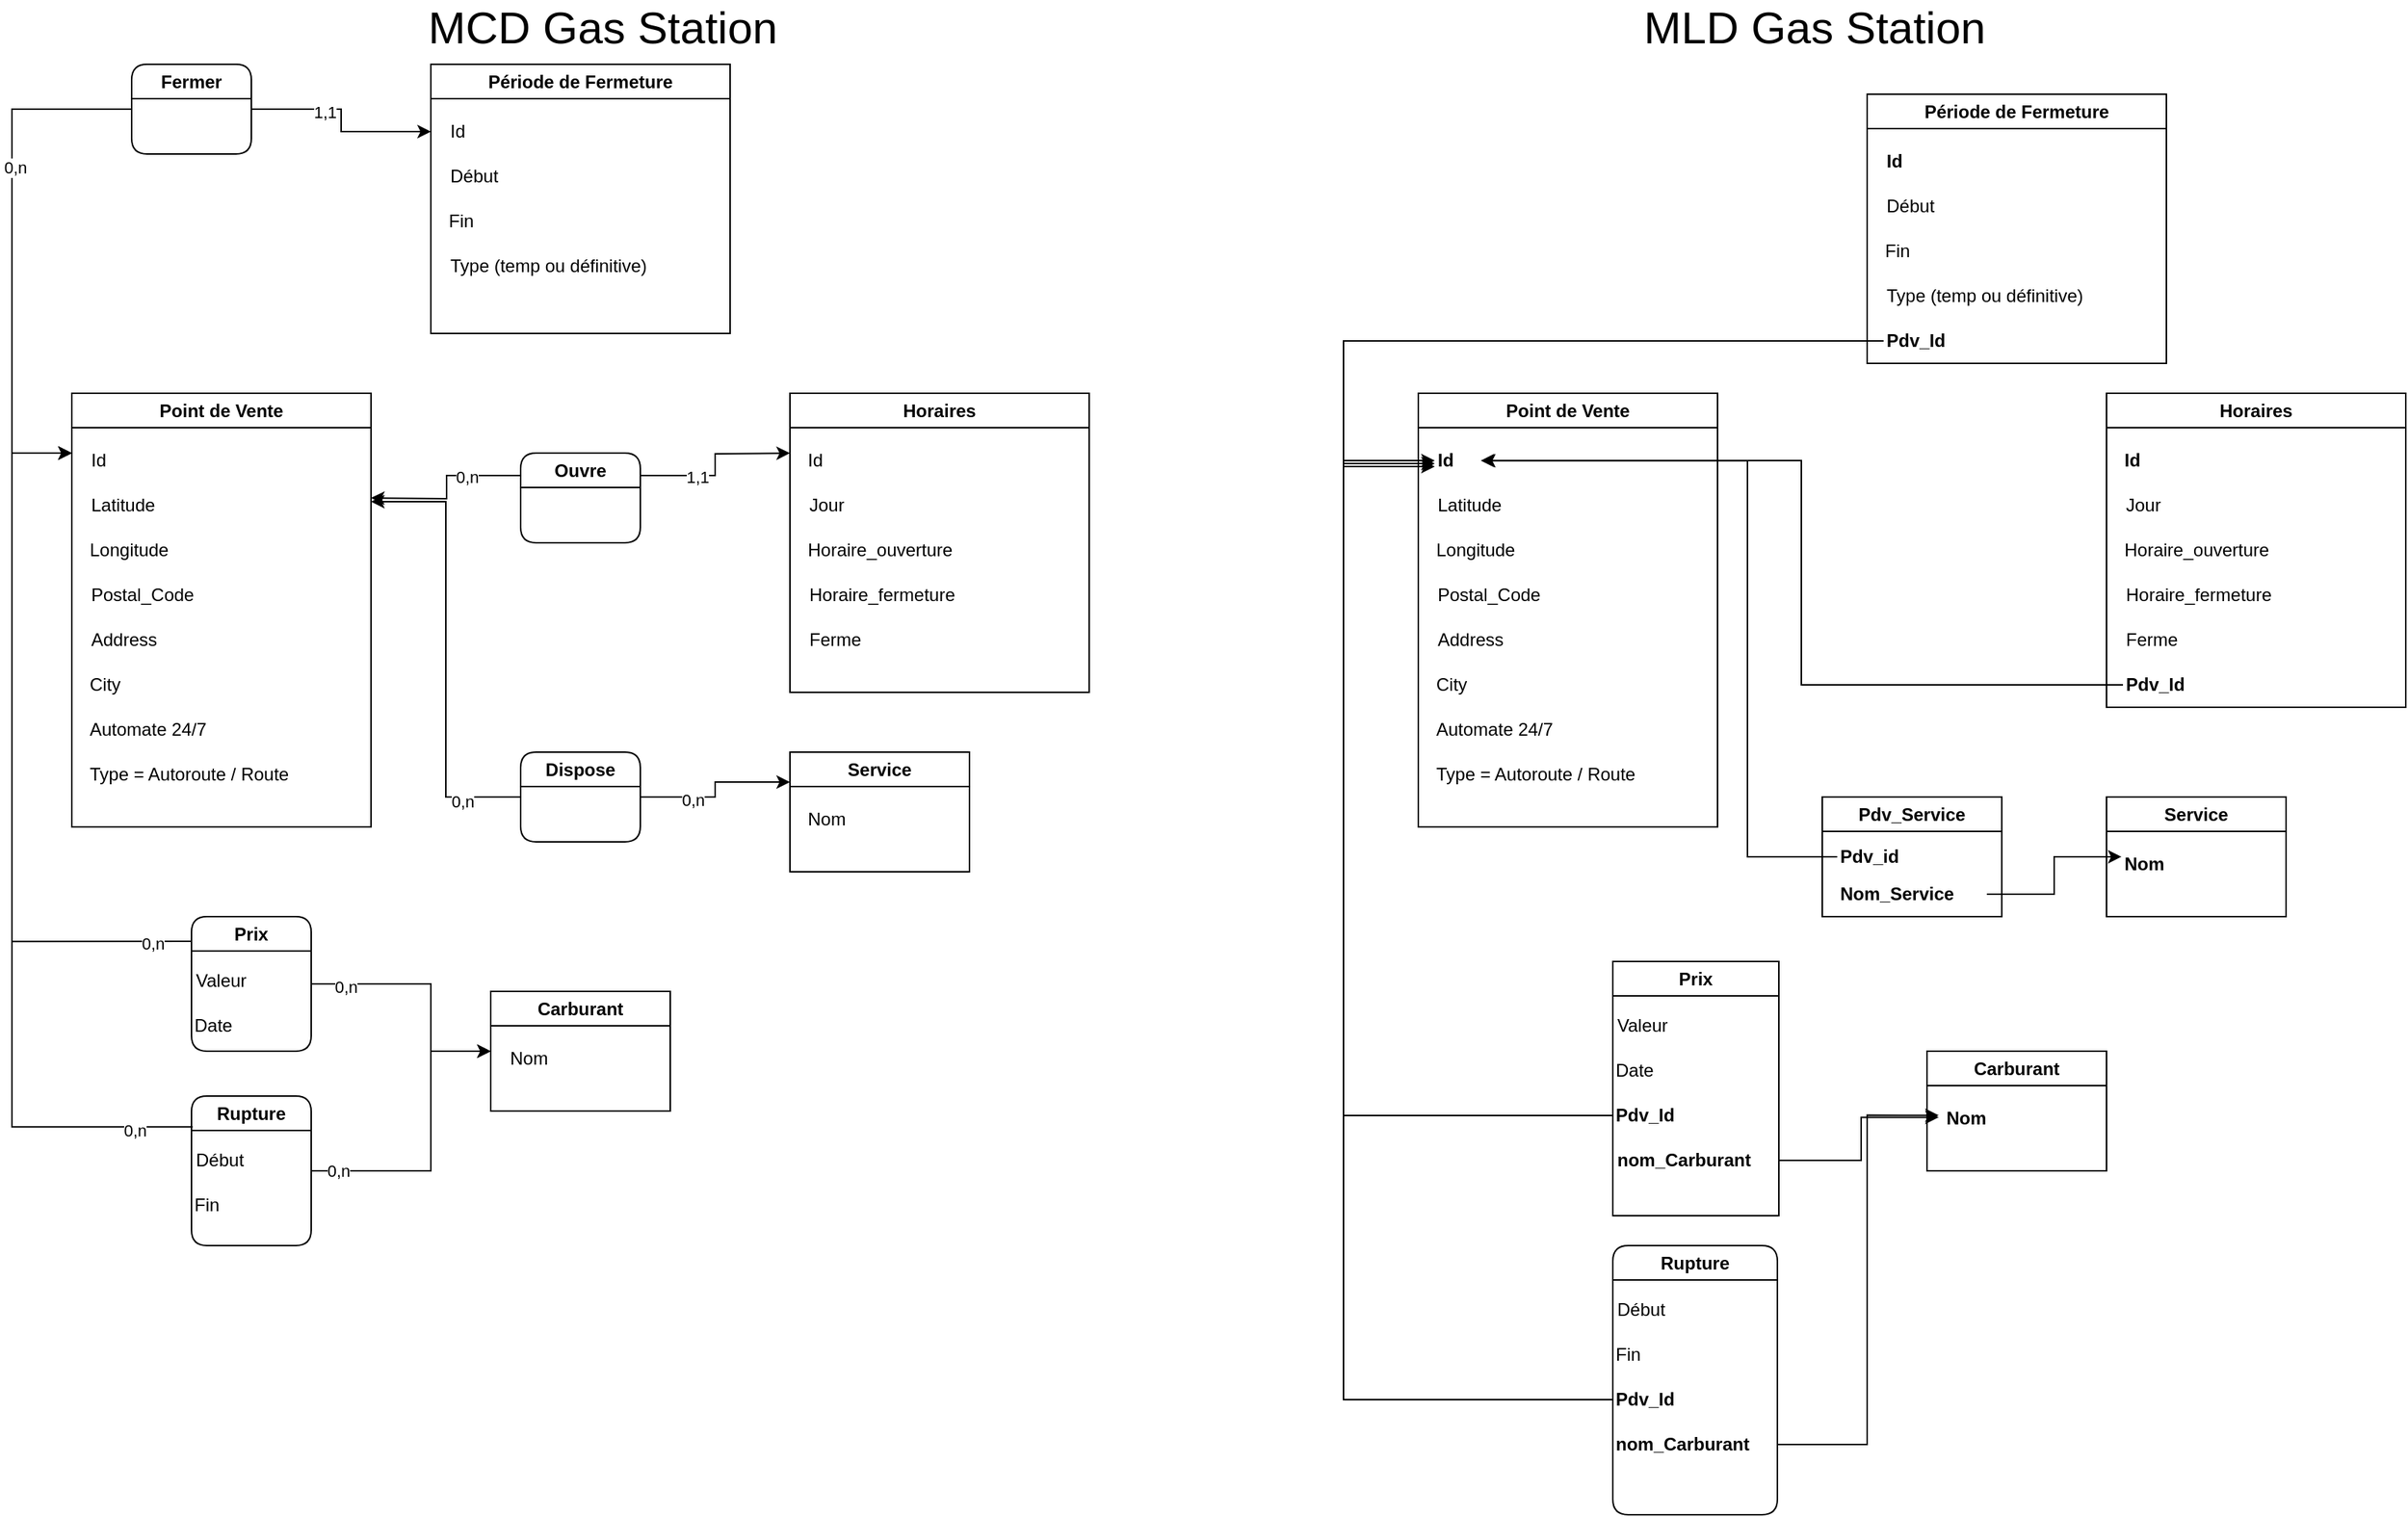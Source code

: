 <mxfile version="21.3.7" type="github">
  <diagram name="Page-1" id="nX15-fNpdfxrBtTrRgOM">
    <mxGraphModel dx="3187" dy="1604" grid="1" gridSize="10" guides="1" tooltips="1" connect="1" arrows="1" fold="1" page="1" pageScale="1" pageWidth="850" pageHeight="1100" math="0" shadow="0">
      <root>
        <mxCell id="0" />
        <mxCell id="1" parent="0" />
        <mxCell id="7MaltWmzKwuHCb8BbpT4-1" value="&lt;font style=&quot;font-size: 30px;&quot;&gt;MCD Gas Station&lt;/font&gt;" style="text;html=1;strokeColor=none;fillColor=none;align=center;verticalAlign=middle;whiteSpace=wrap;rounded=0;" vertex="1" parent="1">
          <mxGeometry x="310" y="20" width="250" height="30" as="geometry" />
        </mxCell>
        <mxCell id="7MaltWmzKwuHCb8BbpT4-2" value="Point de Vente" style="swimlane;whiteSpace=wrap;html=1;" vertex="1" parent="1">
          <mxGeometry x="80" y="280" width="200" height="290" as="geometry" />
        </mxCell>
        <mxCell id="7MaltWmzKwuHCb8BbpT4-4" value="&lt;div align=&quot;left&quot;&gt;Latitude&lt;/div&gt;" style="text;html=1;align=left;verticalAlign=middle;resizable=0;points=[];autosize=1;strokeColor=none;fillColor=none;" vertex="1" parent="7MaltWmzKwuHCb8BbpT4-2">
          <mxGeometry x="11" y="60" width="70" height="30" as="geometry" />
        </mxCell>
        <mxCell id="7MaltWmzKwuHCb8BbpT4-5" value="Longitude" style="text;html=1;align=left;verticalAlign=middle;resizable=0;points=[];autosize=1;strokeColor=none;fillColor=none;" vertex="1" parent="7MaltWmzKwuHCb8BbpT4-2">
          <mxGeometry x="10" y="90" width="80" height="30" as="geometry" />
        </mxCell>
        <mxCell id="7MaltWmzKwuHCb8BbpT4-6" value="Postal_Code" style="text;html=1;align=left;verticalAlign=middle;resizable=0;points=[];autosize=1;strokeColor=none;fillColor=none;" vertex="1" parent="7MaltWmzKwuHCb8BbpT4-2">
          <mxGeometry x="11" y="120" width="90" height="30" as="geometry" />
        </mxCell>
        <mxCell id="7MaltWmzKwuHCb8BbpT4-7" value="Address" style="text;html=1;align=left;verticalAlign=middle;resizable=0;points=[];autosize=1;strokeColor=none;fillColor=none;" vertex="1" parent="7MaltWmzKwuHCb8BbpT4-2">
          <mxGeometry x="11" y="150" width="70" height="30" as="geometry" />
        </mxCell>
        <mxCell id="7MaltWmzKwuHCb8BbpT4-8" value="City" style="text;html=1;align=left;verticalAlign=middle;resizable=0;points=[];autosize=1;strokeColor=none;fillColor=none;" vertex="1" parent="7MaltWmzKwuHCb8BbpT4-2">
          <mxGeometry x="10" y="180" width="40" height="30" as="geometry" />
        </mxCell>
        <mxCell id="7MaltWmzKwuHCb8BbpT4-9" value="Automate 24/7" style="text;html=1;align=left;verticalAlign=middle;resizable=0;points=[];autosize=1;strokeColor=none;fillColor=none;" vertex="1" parent="7MaltWmzKwuHCb8BbpT4-2">
          <mxGeometry x="10" y="210" width="100" height="30" as="geometry" />
        </mxCell>
        <mxCell id="7MaltWmzKwuHCb8BbpT4-10" value="&lt;div&gt;Type = Autoroute / Route&lt;/div&gt;" style="text;html=1;align=left;verticalAlign=middle;resizable=0;points=[];autosize=1;strokeColor=none;fillColor=none;" vertex="1" parent="7MaltWmzKwuHCb8BbpT4-2">
          <mxGeometry x="10" y="240" width="160" height="30" as="geometry" />
        </mxCell>
        <mxCell id="7MaltWmzKwuHCb8BbpT4-3" value="&lt;div align=&quot;left&quot;&gt;Id&lt;/div&gt;" style="text;html=1;align=left;verticalAlign=middle;resizable=0;points=[];autosize=1;strokeColor=none;fillColor=none;" vertex="1" parent="7MaltWmzKwuHCb8BbpT4-2">
          <mxGeometry x="11" y="30" width="30" height="30" as="geometry" />
        </mxCell>
        <mxCell id="7MaltWmzKwuHCb8BbpT4-11" value="Horaires" style="swimlane;whiteSpace=wrap;html=1;" vertex="1" parent="1">
          <mxGeometry x="560" y="280" width="200" height="200" as="geometry" />
        </mxCell>
        <mxCell id="7MaltWmzKwuHCb8BbpT4-12" value="Jour" style="text;html=1;align=left;verticalAlign=middle;resizable=0;points=[];autosize=1;strokeColor=none;fillColor=none;" vertex="1" parent="7MaltWmzKwuHCb8BbpT4-11">
          <mxGeometry x="11" y="60" width="50" height="30" as="geometry" />
        </mxCell>
        <mxCell id="7MaltWmzKwuHCb8BbpT4-13" value="Horaire_ouverture" style="text;html=1;align=left;verticalAlign=middle;resizable=0;points=[];autosize=1;strokeColor=none;fillColor=none;" vertex="1" parent="7MaltWmzKwuHCb8BbpT4-11">
          <mxGeometry x="10" y="90" width="120" height="30" as="geometry" />
        </mxCell>
        <mxCell id="7MaltWmzKwuHCb8BbpT4-14" value="Horaire_fermeture" style="text;html=1;align=left;verticalAlign=middle;resizable=0;points=[];autosize=1;strokeColor=none;fillColor=none;" vertex="1" parent="7MaltWmzKwuHCb8BbpT4-11">
          <mxGeometry x="11" y="120" width="120" height="30" as="geometry" />
        </mxCell>
        <mxCell id="7MaltWmzKwuHCb8BbpT4-15" value="Ferme" style="text;html=1;align=left;verticalAlign=middle;resizable=0;points=[];autosize=1;strokeColor=none;fillColor=none;" vertex="1" parent="7MaltWmzKwuHCb8BbpT4-11">
          <mxGeometry x="11" y="150" width="60" height="30" as="geometry" />
        </mxCell>
        <mxCell id="7MaltWmzKwuHCb8BbpT4-35" value="Id" style="text;html=1;align=left;verticalAlign=middle;resizable=0;points=[];autosize=1;strokeColor=none;fillColor=none;" vertex="1" parent="7MaltWmzKwuHCb8BbpT4-11">
          <mxGeometry x="10" y="30" width="30" height="30" as="geometry" />
        </mxCell>
        <mxCell id="7MaltWmzKwuHCb8BbpT4-20" value="Période de Fermeture" style="swimlane;whiteSpace=wrap;html=1;" vertex="1" parent="1">
          <mxGeometry x="320" y="60" width="200" height="180" as="geometry" />
        </mxCell>
        <mxCell id="7MaltWmzKwuHCb8BbpT4-21" value="Début" style="text;html=1;align=left;verticalAlign=middle;resizable=0;points=[];autosize=1;strokeColor=none;fillColor=none;" vertex="1" parent="7MaltWmzKwuHCb8BbpT4-20">
          <mxGeometry x="11" y="60" width="60" height="30" as="geometry" />
        </mxCell>
        <mxCell id="7MaltWmzKwuHCb8BbpT4-22" value="Fin" style="text;html=1;align=left;verticalAlign=middle;resizable=0;points=[];autosize=1;strokeColor=none;fillColor=none;" vertex="1" parent="7MaltWmzKwuHCb8BbpT4-20">
          <mxGeometry x="10" y="90" width="40" height="30" as="geometry" />
        </mxCell>
        <mxCell id="7MaltWmzKwuHCb8BbpT4-23" value="Type (temp ou définitive)" style="text;html=1;align=left;verticalAlign=middle;resizable=0;points=[];autosize=1;strokeColor=none;fillColor=none;" vertex="1" parent="7MaltWmzKwuHCb8BbpT4-20">
          <mxGeometry x="11" y="120" width="150" height="30" as="geometry" />
        </mxCell>
        <mxCell id="7MaltWmzKwuHCb8BbpT4-28" value="&lt;div align=&quot;left&quot;&gt;Id&lt;/div&gt;" style="text;html=1;align=left;verticalAlign=middle;resizable=0;points=[];autosize=1;strokeColor=none;fillColor=none;" vertex="1" parent="7MaltWmzKwuHCb8BbpT4-20">
          <mxGeometry x="11" y="30" width="30" height="30" as="geometry" />
        </mxCell>
        <mxCell id="7MaltWmzKwuHCb8BbpT4-30" style="edgeStyle=orthogonalEdgeStyle;rounded=0;orthogonalLoop=1;jettySize=auto;html=1;exitX=1;exitY=0.5;exitDx=0;exitDy=0;entryX=0;entryY=0.25;entryDx=0;entryDy=0;" edge="1" parent="1" source="7MaltWmzKwuHCb8BbpT4-29" target="7MaltWmzKwuHCb8BbpT4-20">
          <mxGeometry relative="1" as="geometry" />
        </mxCell>
        <mxCell id="7MaltWmzKwuHCb8BbpT4-33" value="1,1" style="edgeLabel;html=1;align=center;verticalAlign=middle;resizable=0;points=[];" vertex="1" connectable="0" parent="7MaltWmzKwuHCb8BbpT4-30">
          <mxGeometry x="-0.283" y="-2" relative="1" as="geometry">
            <mxPoint as="offset" />
          </mxGeometry>
        </mxCell>
        <mxCell id="7MaltWmzKwuHCb8BbpT4-31" style="edgeStyle=orthogonalEdgeStyle;rounded=0;orthogonalLoop=1;jettySize=auto;html=1;exitX=0;exitY=0.5;exitDx=0;exitDy=0;" edge="1" parent="1" source="7MaltWmzKwuHCb8BbpT4-29">
          <mxGeometry relative="1" as="geometry">
            <mxPoint x="80" y="320" as="targetPoint" />
            <Array as="points">
              <mxPoint x="40" y="90" />
              <mxPoint x="40" y="320" />
            </Array>
          </mxGeometry>
        </mxCell>
        <mxCell id="7MaltWmzKwuHCb8BbpT4-34" value="0,n" style="edgeLabel;html=1;align=center;verticalAlign=middle;resizable=0;points=[];" vertex="1" connectable="0" parent="7MaltWmzKwuHCb8BbpT4-31">
          <mxGeometry x="-0.32" y="2" relative="1" as="geometry">
            <mxPoint as="offset" />
          </mxGeometry>
        </mxCell>
        <mxCell id="7MaltWmzKwuHCb8BbpT4-29" value="Fermer" style="swimlane;whiteSpace=wrap;html=1;rounded=1;" vertex="1" parent="1">
          <mxGeometry x="120" y="60" width="80" height="60" as="geometry" />
        </mxCell>
        <mxCell id="7MaltWmzKwuHCb8BbpT4-36" value="Service" style="swimlane;whiteSpace=wrap;html=1;" vertex="1" parent="1">
          <mxGeometry x="560" y="520" width="120" height="80" as="geometry" />
        </mxCell>
        <mxCell id="7MaltWmzKwuHCb8BbpT4-41" value="Nom" style="text;html=1;align=left;verticalAlign=middle;resizable=0;points=[];autosize=1;strokeColor=none;fillColor=none;" vertex="1" parent="7MaltWmzKwuHCb8BbpT4-36">
          <mxGeometry x="10" y="30" width="50" height="30" as="geometry" />
        </mxCell>
        <mxCell id="7MaltWmzKwuHCb8BbpT4-46" style="edgeStyle=orthogonalEdgeStyle;rounded=0;orthogonalLoop=1;jettySize=auto;html=1;exitX=0;exitY=0.25;exitDx=0;exitDy=0;" edge="1" parent="1" source="7MaltWmzKwuHCb8BbpT4-42">
          <mxGeometry relative="1" as="geometry">
            <mxPoint x="280" y="350" as="targetPoint" />
          </mxGeometry>
        </mxCell>
        <mxCell id="7MaltWmzKwuHCb8BbpT4-67" value="0,n" style="edgeLabel;html=1;align=center;verticalAlign=middle;resizable=0;points=[];" vertex="1" connectable="0" parent="7MaltWmzKwuHCb8BbpT4-46">
          <mxGeometry x="-0.37" y="1" relative="1" as="geometry">
            <mxPoint as="offset" />
          </mxGeometry>
        </mxCell>
        <mxCell id="7MaltWmzKwuHCb8BbpT4-47" style="edgeStyle=orthogonalEdgeStyle;rounded=0;orthogonalLoop=1;jettySize=auto;html=1;exitX=1;exitY=0.25;exitDx=0;exitDy=0;" edge="1" parent="1" source="7MaltWmzKwuHCb8BbpT4-42">
          <mxGeometry relative="1" as="geometry">
            <mxPoint x="560" y="320" as="targetPoint" />
          </mxGeometry>
        </mxCell>
        <mxCell id="7MaltWmzKwuHCb8BbpT4-68" value="1,1" style="edgeLabel;html=1;align=center;verticalAlign=middle;resizable=0;points=[];" vertex="1" connectable="0" parent="7MaltWmzKwuHCb8BbpT4-47">
          <mxGeometry x="-0.348" y="-1" relative="1" as="geometry">
            <mxPoint as="offset" />
          </mxGeometry>
        </mxCell>
        <mxCell id="7MaltWmzKwuHCb8BbpT4-42" value="Ouvre" style="swimlane;whiteSpace=wrap;html=1;rounded=1;" vertex="1" parent="1">
          <mxGeometry x="380" y="320" width="80" height="60" as="geometry" />
        </mxCell>
        <mxCell id="7MaltWmzKwuHCb8BbpT4-44" style="edgeStyle=orthogonalEdgeStyle;rounded=0;orthogonalLoop=1;jettySize=auto;html=1;entryX=0;entryY=0.25;entryDx=0;entryDy=0;" edge="1" parent="1" source="7MaltWmzKwuHCb8BbpT4-43" target="7MaltWmzKwuHCb8BbpT4-36">
          <mxGeometry relative="1" as="geometry" />
        </mxCell>
        <mxCell id="7MaltWmzKwuHCb8BbpT4-70" value="0,n" style="edgeLabel;html=1;align=center;verticalAlign=middle;resizable=0;points=[];" vertex="1" connectable="0" parent="7MaltWmzKwuHCb8BbpT4-44">
          <mxGeometry x="-0.36" y="-2" relative="1" as="geometry">
            <mxPoint as="offset" />
          </mxGeometry>
        </mxCell>
        <mxCell id="7MaltWmzKwuHCb8BbpT4-45" style="edgeStyle=orthogonalEdgeStyle;rounded=0;orthogonalLoop=1;jettySize=auto;html=1;exitX=0;exitY=0.5;exitDx=0;exitDy=0;entryX=1;entryY=0.25;entryDx=0;entryDy=0;" edge="1" parent="1" source="7MaltWmzKwuHCb8BbpT4-43" target="7MaltWmzKwuHCb8BbpT4-2">
          <mxGeometry relative="1" as="geometry" />
        </mxCell>
        <mxCell id="7MaltWmzKwuHCb8BbpT4-69" value="0,n" style="edgeLabel;html=1;align=center;verticalAlign=middle;resizable=0;points=[];" vertex="1" connectable="0" parent="7MaltWmzKwuHCb8BbpT4-45">
          <mxGeometry x="-0.734" y="3" relative="1" as="geometry">
            <mxPoint as="offset" />
          </mxGeometry>
        </mxCell>
        <mxCell id="7MaltWmzKwuHCb8BbpT4-43" value="Dispose" style="swimlane;whiteSpace=wrap;html=1;rounded=1;" vertex="1" parent="1">
          <mxGeometry x="380" y="520" width="80" height="60" as="geometry" />
        </mxCell>
        <mxCell id="7MaltWmzKwuHCb8BbpT4-48" value="Carburant" style="swimlane;whiteSpace=wrap;html=1;" vertex="1" parent="1">
          <mxGeometry x="360" y="680" width="120" height="80" as="geometry" />
        </mxCell>
        <mxCell id="7MaltWmzKwuHCb8BbpT4-56" value="Nom" style="text;html=1;align=left;verticalAlign=middle;resizable=0;points=[];autosize=1;strokeColor=none;fillColor=none;" vertex="1" parent="7MaltWmzKwuHCb8BbpT4-48">
          <mxGeometry x="11" y="30" width="50" height="30" as="geometry" />
        </mxCell>
        <mxCell id="7MaltWmzKwuHCb8BbpT4-63" style="edgeStyle=orthogonalEdgeStyle;rounded=0;orthogonalLoop=1;jettySize=auto;html=1;entryX=0;entryY=0.5;entryDx=0;entryDy=0;" edge="1" parent="1" source="7MaltWmzKwuHCb8BbpT4-57" target="7MaltWmzKwuHCb8BbpT4-48">
          <mxGeometry relative="1" as="geometry">
            <Array as="points">
              <mxPoint x="320" y="675" />
              <mxPoint x="320" y="720" />
            </Array>
          </mxGeometry>
        </mxCell>
        <mxCell id="7MaltWmzKwuHCb8BbpT4-73" value="0,n" style="edgeLabel;html=1;align=center;verticalAlign=middle;resizable=0;points=[];" vertex="1" connectable="0" parent="7MaltWmzKwuHCb8BbpT4-63">
          <mxGeometry x="-0.726" y="-2" relative="1" as="geometry">
            <mxPoint as="offset" />
          </mxGeometry>
        </mxCell>
        <mxCell id="7MaltWmzKwuHCb8BbpT4-57" value="Prix" style="swimlane;whiteSpace=wrap;html=1;rounded=1;startSize=23;" vertex="1" parent="1">
          <mxGeometry x="160" y="630" width="80" height="90" as="geometry" />
        </mxCell>
        <mxCell id="7MaltWmzKwuHCb8BbpT4-62" value="Date" style="text;html=1;align=left;verticalAlign=middle;resizable=0;points=[];autosize=1;strokeColor=none;fillColor=none;" vertex="1" parent="7MaltWmzKwuHCb8BbpT4-57">
          <mxGeometry y="58" width="50" height="30" as="geometry" />
        </mxCell>
        <mxCell id="7MaltWmzKwuHCb8BbpT4-61" value="Valeur" style="text;html=1;align=left;verticalAlign=middle;resizable=0;points=[];autosize=1;strokeColor=none;fillColor=none;" vertex="1" parent="7MaltWmzKwuHCb8BbpT4-57">
          <mxGeometry x="1" y="28" width="60" height="30" as="geometry" />
        </mxCell>
        <mxCell id="7MaltWmzKwuHCb8BbpT4-64" style="edgeStyle=orthogonalEdgeStyle;rounded=0;orthogonalLoop=1;jettySize=auto;html=1;" edge="1" parent="1" source="7MaltWmzKwuHCb8BbpT4-58">
          <mxGeometry relative="1" as="geometry">
            <mxPoint x="360" y="720" as="targetPoint" />
            <Array as="points">
              <mxPoint x="320" y="800" />
              <mxPoint x="320" y="720" />
            </Array>
          </mxGeometry>
        </mxCell>
        <mxCell id="7MaltWmzKwuHCb8BbpT4-74" value="0,n" style="edgeLabel;html=1;align=center;verticalAlign=middle;resizable=0;points=[];" vertex="1" connectable="0" parent="7MaltWmzKwuHCb8BbpT4-64">
          <mxGeometry x="-0.827" relative="1" as="geometry">
            <mxPoint as="offset" />
          </mxGeometry>
        </mxCell>
        <mxCell id="7MaltWmzKwuHCb8BbpT4-58" value="Rupture" style="swimlane;whiteSpace=wrap;html=1;rounded=1;" vertex="1" parent="1">
          <mxGeometry x="160" y="750" width="80" height="100" as="geometry" />
        </mxCell>
        <mxCell id="7MaltWmzKwuHCb8BbpT4-60" value="Fin" style="text;html=1;align=left;verticalAlign=middle;resizable=0;points=[];autosize=1;strokeColor=none;fillColor=none;" vertex="1" parent="7MaltWmzKwuHCb8BbpT4-58">
          <mxGeometry y="58" width="40" height="30" as="geometry" />
        </mxCell>
        <mxCell id="7MaltWmzKwuHCb8BbpT4-59" value="Début" style="text;html=1;align=left;verticalAlign=middle;resizable=0;points=[];autosize=1;strokeColor=none;fillColor=none;" vertex="1" parent="7MaltWmzKwuHCb8BbpT4-58">
          <mxGeometry x="1" y="28" width="60" height="30" as="geometry" />
        </mxCell>
        <mxCell id="7MaltWmzKwuHCb8BbpT4-66" style="edgeStyle=orthogonalEdgeStyle;rounded=0;orthogonalLoop=1;jettySize=auto;html=1;exitX=0.01;exitY=0.206;exitDx=0;exitDy=0;exitPerimeter=0;" edge="1" parent="1" source="7MaltWmzKwuHCb8BbpT4-58">
          <mxGeometry relative="1" as="geometry">
            <mxPoint x="80" y="320" as="targetPoint" />
            <mxPoint x="150" y="800" as="sourcePoint" />
            <Array as="points">
              <mxPoint x="40" y="771" />
              <mxPoint x="40" y="320" />
            </Array>
          </mxGeometry>
        </mxCell>
        <mxCell id="7MaltWmzKwuHCb8BbpT4-72" value="0,n" style="edgeLabel;html=1;align=center;verticalAlign=middle;resizable=0;points=[];" vertex="1" connectable="0" parent="7MaltWmzKwuHCb8BbpT4-66">
          <mxGeometry x="-0.872" y="2" relative="1" as="geometry">
            <mxPoint as="offset" />
          </mxGeometry>
        </mxCell>
        <mxCell id="7MaltWmzKwuHCb8BbpT4-65" style="edgeStyle=orthogonalEdgeStyle;rounded=0;orthogonalLoop=1;jettySize=auto;html=1;exitX=-0.005;exitY=0.184;exitDx=0;exitDy=0;exitPerimeter=0;" edge="1" parent="1" source="7MaltWmzKwuHCb8BbpT4-57">
          <mxGeometry relative="1" as="geometry">
            <mxPoint x="80" y="320" as="targetPoint" />
            <Array as="points">
              <mxPoint x="40" y="647" />
              <mxPoint x="40" y="320" />
            </Array>
          </mxGeometry>
        </mxCell>
        <mxCell id="7MaltWmzKwuHCb8BbpT4-71" value="0,n" style="edgeLabel;html=1;align=center;verticalAlign=middle;resizable=0;points=[];" vertex="1" connectable="0" parent="7MaltWmzKwuHCb8BbpT4-65">
          <mxGeometry x="-0.895" y="1" relative="1" as="geometry">
            <mxPoint as="offset" />
          </mxGeometry>
        </mxCell>
        <mxCell id="7MaltWmzKwuHCb8BbpT4-75" value="Point de Vente" style="swimlane;whiteSpace=wrap;html=1;" vertex="1" parent="1">
          <mxGeometry x="980" y="280" width="200" height="290" as="geometry" />
        </mxCell>
        <mxCell id="7MaltWmzKwuHCb8BbpT4-76" value="&lt;div align=&quot;left&quot;&gt;Latitude&lt;/div&gt;" style="text;html=1;align=left;verticalAlign=middle;resizable=0;points=[];autosize=1;strokeColor=none;fillColor=none;" vertex="1" parent="7MaltWmzKwuHCb8BbpT4-75">
          <mxGeometry x="11" y="60" width="70" height="30" as="geometry" />
        </mxCell>
        <mxCell id="7MaltWmzKwuHCb8BbpT4-77" value="Longitude" style="text;html=1;align=left;verticalAlign=middle;resizable=0;points=[];autosize=1;strokeColor=none;fillColor=none;" vertex="1" parent="7MaltWmzKwuHCb8BbpT4-75">
          <mxGeometry x="10" y="90" width="80" height="30" as="geometry" />
        </mxCell>
        <mxCell id="7MaltWmzKwuHCb8BbpT4-78" value="Postal_Code" style="text;html=1;align=left;verticalAlign=middle;resizable=0;points=[];autosize=1;strokeColor=none;fillColor=none;" vertex="1" parent="7MaltWmzKwuHCb8BbpT4-75">
          <mxGeometry x="11" y="120" width="90" height="30" as="geometry" />
        </mxCell>
        <mxCell id="7MaltWmzKwuHCb8BbpT4-79" value="Address" style="text;html=1;align=left;verticalAlign=middle;resizable=0;points=[];autosize=1;strokeColor=none;fillColor=none;" vertex="1" parent="7MaltWmzKwuHCb8BbpT4-75">
          <mxGeometry x="11" y="150" width="70" height="30" as="geometry" />
        </mxCell>
        <mxCell id="7MaltWmzKwuHCb8BbpT4-80" value="City" style="text;html=1;align=left;verticalAlign=middle;resizable=0;points=[];autosize=1;strokeColor=none;fillColor=none;" vertex="1" parent="7MaltWmzKwuHCb8BbpT4-75">
          <mxGeometry x="10" y="180" width="40" height="30" as="geometry" />
        </mxCell>
        <mxCell id="7MaltWmzKwuHCb8BbpT4-81" value="Automate 24/7" style="text;html=1;align=left;verticalAlign=middle;resizable=0;points=[];autosize=1;strokeColor=none;fillColor=none;" vertex="1" parent="7MaltWmzKwuHCb8BbpT4-75">
          <mxGeometry x="10" y="210" width="100" height="30" as="geometry" />
        </mxCell>
        <mxCell id="7MaltWmzKwuHCb8BbpT4-82" value="&lt;div&gt;Type = Autoroute / Route&lt;/div&gt;" style="text;html=1;align=left;verticalAlign=middle;resizable=0;points=[];autosize=1;strokeColor=none;fillColor=none;" vertex="1" parent="7MaltWmzKwuHCb8BbpT4-75">
          <mxGeometry x="10" y="240" width="160" height="30" as="geometry" />
        </mxCell>
        <mxCell id="7MaltWmzKwuHCb8BbpT4-83" value="&lt;div align=&quot;left&quot;&gt;&lt;b&gt;Id&lt;/b&gt;&lt;/div&gt;" style="text;html=1;align=left;verticalAlign=middle;resizable=0;points=[];autosize=1;strokeColor=none;fillColor=none;" vertex="1" parent="7MaltWmzKwuHCb8BbpT4-75">
          <mxGeometry x="11" y="30" width="30" height="30" as="geometry" />
        </mxCell>
        <mxCell id="7MaltWmzKwuHCb8BbpT4-84" value="&lt;font style=&quot;font-size: 30px;&quot;&gt;MLD Gas Station&lt;/font&gt;" style="text;html=1;strokeColor=none;fillColor=none;align=center;verticalAlign=middle;whiteSpace=wrap;rounded=0;" vertex="1" parent="1">
          <mxGeometry x="1120" y="20" width="250" height="30" as="geometry" />
        </mxCell>
        <mxCell id="7MaltWmzKwuHCb8BbpT4-85" value="Période de Fermeture" style="swimlane;whiteSpace=wrap;html=1;" vertex="1" parent="1">
          <mxGeometry x="1280" y="80" width="200" height="180" as="geometry" />
        </mxCell>
        <mxCell id="7MaltWmzKwuHCb8BbpT4-86" value="Début" style="text;html=1;align=left;verticalAlign=middle;resizable=0;points=[];autosize=1;strokeColor=none;fillColor=none;" vertex="1" parent="7MaltWmzKwuHCb8BbpT4-85">
          <mxGeometry x="11" y="60" width="60" height="30" as="geometry" />
        </mxCell>
        <mxCell id="7MaltWmzKwuHCb8BbpT4-87" value="Fin" style="text;html=1;align=left;verticalAlign=middle;resizable=0;points=[];autosize=1;strokeColor=none;fillColor=none;" vertex="1" parent="7MaltWmzKwuHCb8BbpT4-85">
          <mxGeometry x="10" y="90" width="40" height="30" as="geometry" />
        </mxCell>
        <mxCell id="7MaltWmzKwuHCb8BbpT4-88" value="Type (temp ou définitive)" style="text;html=1;align=left;verticalAlign=middle;resizable=0;points=[];autosize=1;strokeColor=none;fillColor=none;" vertex="1" parent="7MaltWmzKwuHCb8BbpT4-85">
          <mxGeometry x="11" y="120" width="150" height="30" as="geometry" />
        </mxCell>
        <mxCell id="7MaltWmzKwuHCb8BbpT4-89" value="&lt;div align=&quot;left&quot;&gt;&lt;b&gt;Id&lt;/b&gt;&lt;/div&gt;" style="text;html=1;align=left;verticalAlign=middle;resizable=0;points=[];autosize=1;strokeColor=none;fillColor=none;" vertex="1" parent="7MaltWmzKwuHCb8BbpT4-85">
          <mxGeometry x="11" y="30" width="30" height="30" as="geometry" />
        </mxCell>
        <mxCell id="7MaltWmzKwuHCb8BbpT4-90" value="&lt;b&gt;Pdv_Id&lt;/b&gt;" style="text;html=1;align=left;verticalAlign=middle;resizable=0;points=[];autosize=1;strokeColor=none;fillColor=none;" vertex="1" parent="7MaltWmzKwuHCb8BbpT4-85">
          <mxGeometry x="11" y="150" width="60" height="30" as="geometry" />
        </mxCell>
        <mxCell id="7MaltWmzKwuHCb8BbpT4-92" style="edgeStyle=orthogonalEdgeStyle;rounded=0;orthogonalLoop=1;jettySize=auto;html=1;" edge="1" parent="1" source="7MaltWmzKwuHCb8BbpT4-90" target="7MaltWmzKwuHCb8BbpT4-83">
          <mxGeometry relative="1" as="geometry">
            <Array as="points">
              <mxPoint x="930" y="245" />
              <mxPoint x="930" y="327" />
            </Array>
          </mxGeometry>
        </mxCell>
        <mxCell id="7MaltWmzKwuHCb8BbpT4-93" value="Horaires" style="swimlane;whiteSpace=wrap;html=1;" vertex="1" parent="1">
          <mxGeometry x="1440" y="280" width="200" height="210" as="geometry" />
        </mxCell>
        <mxCell id="7MaltWmzKwuHCb8BbpT4-94" value="Jour" style="text;html=1;align=left;verticalAlign=middle;resizable=0;points=[];autosize=1;strokeColor=none;fillColor=none;" vertex="1" parent="7MaltWmzKwuHCb8BbpT4-93">
          <mxGeometry x="11" y="60" width="50" height="30" as="geometry" />
        </mxCell>
        <mxCell id="7MaltWmzKwuHCb8BbpT4-95" value="Horaire_ouverture" style="text;html=1;align=left;verticalAlign=middle;resizable=0;points=[];autosize=1;strokeColor=none;fillColor=none;" vertex="1" parent="7MaltWmzKwuHCb8BbpT4-93">
          <mxGeometry x="10" y="90" width="120" height="30" as="geometry" />
        </mxCell>
        <mxCell id="7MaltWmzKwuHCb8BbpT4-96" value="Horaire_fermeture" style="text;html=1;align=left;verticalAlign=middle;resizable=0;points=[];autosize=1;strokeColor=none;fillColor=none;" vertex="1" parent="7MaltWmzKwuHCb8BbpT4-93">
          <mxGeometry x="11" y="120" width="120" height="30" as="geometry" />
        </mxCell>
        <mxCell id="7MaltWmzKwuHCb8BbpT4-97" value="Ferme" style="text;html=1;align=left;verticalAlign=middle;resizable=0;points=[];autosize=1;strokeColor=none;fillColor=none;" vertex="1" parent="7MaltWmzKwuHCb8BbpT4-93">
          <mxGeometry x="11" y="150" width="60" height="30" as="geometry" />
        </mxCell>
        <mxCell id="7MaltWmzKwuHCb8BbpT4-98" value="&lt;b&gt;Id&lt;/b&gt;" style="text;html=1;align=left;verticalAlign=middle;resizable=0;points=[];autosize=1;strokeColor=none;fillColor=none;" vertex="1" parent="7MaltWmzKwuHCb8BbpT4-93">
          <mxGeometry x="10" y="30" width="30" height="30" as="geometry" />
        </mxCell>
        <mxCell id="7MaltWmzKwuHCb8BbpT4-99" value="&lt;b&gt;Pdv_Id&lt;/b&gt;" style="text;html=1;align=left;verticalAlign=middle;resizable=0;points=[];autosize=1;strokeColor=none;fillColor=none;" vertex="1" parent="7MaltWmzKwuHCb8BbpT4-93">
          <mxGeometry x="11" y="180" width="60" height="30" as="geometry" />
        </mxCell>
        <mxCell id="7MaltWmzKwuHCb8BbpT4-100" style="edgeStyle=orthogonalEdgeStyle;rounded=0;orthogonalLoop=1;jettySize=auto;html=1;entryX=1.023;entryY=0.501;entryDx=0;entryDy=0;entryPerimeter=0;" edge="1" parent="1" source="7MaltWmzKwuHCb8BbpT4-99" target="7MaltWmzKwuHCb8BbpT4-83">
          <mxGeometry relative="1" as="geometry" />
        </mxCell>
        <mxCell id="7MaltWmzKwuHCb8BbpT4-101" value="Service" style="swimlane;whiteSpace=wrap;html=1;" vertex="1" parent="1">
          <mxGeometry x="1440" y="550" width="120" height="80" as="geometry" />
        </mxCell>
        <mxCell id="7MaltWmzKwuHCb8BbpT4-102" value="&lt;b&gt;Nom&lt;/b&gt;" style="text;html=1;align=left;verticalAlign=middle;resizable=0;points=[];autosize=1;strokeColor=none;fillColor=none;" vertex="1" parent="7MaltWmzKwuHCb8BbpT4-101">
          <mxGeometry x="10" y="30" width="50" height="30" as="geometry" />
        </mxCell>
        <mxCell id="7MaltWmzKwuHCb8BbpT4-103" value="Pdv_Service" style="swimlane;whiteSpace=wrap;html=1;" vertex="1" parent="1">
          <mxGeometry x="1250" y="550" width="120" height="80" as="geometry" />
        </mxCell>
        <mxCell id="7MaltWmzKwuHCb8BbpT4-104" value="&lt;b&gt;Pdv_id&lt;/b&gt;" style="text;html=1;align=left;verticalAlign=middle;resizable=0;points=[];autosize=1;strokeColor=none;fillColor=none;" vertex="1" parent="7MaltWmzKwuHCb8BbpT4-103">
          <mxGeometry x="10" y="25" width="60" height="30" as="geometry" />
        </mxCell>
        <mxCell id="7MaltWmzKwuHCb8BbpT4-105" value="&lt;b&gt;Nom_Service&lt;/b&gt;" style="text;html=1;align=left;verticalAlign=middle;resizable=0;points=[];autosize=1;strokeColor=none;fillColor=none;" vertex="1" parent="7MaltWmzKwuHCb8BbpT4-103">
          <mxGeometry x="10" y="50" width="100" height="30" as="geometry" />
        </mxCell>
        <mxCell id="7MaltWmzKwuHCb8BbpT4-106" style="edgeStyle=orthogonalEdgeStyle;rounded=0;orthogonalLoop=1;jettySize=auto;html=1;entryX=0;entryY=0.333;entryDx=0;entryDy=0;entryPerimeter=0;" edge="1" parent="1" source="7MaltWmzKwuHCb8BbpT4-105" target="7MaltWmzKwuHCb8BbpT4-102">
          <mxGeometry relative="1" as="geometry" />
        </mxCell>
        <mxCell id="7MaltWmzKwuHCb8BbpT4-107" style="edgeStyle=orthogonalEdgeStyle;rounded=0;orthogonalLoop=1;jettySize=auto;html=1;entryX=1.051;entryY=0.504;entryDx=0;entryDy=0;entryPerimeter=0;" edge="1" parent="1" source="7MaltWmzKwuHCb8BbpT4-104" target="7MaltWmzKwuHCb8BbpT4-83">
          <mxGeometry relative="1" as="geometry">
            <Array as="points">
              <mxPoint x="1200" y="590" />
              <mxPoint x="1200" y="325" />
            </Array>
          </mxGeometry>
        </mxCell>
        <mxCell id="7MaltWmzKwuHCb8BbpT4-108" value="Carburant" style="swimlane;whiteSpace=wrap;html=1;" vertex="1" parent="1">
          <mxGeometry x="1320" y="720" width="120" height="80" as="geometry" />
        </mxCell>
        <mxCell id="7MaltWmzKwuHCb8BbpT4-109" value="&lt;b&gt;Nom&lt;/b&gt;" style="text;html=1;align=left;verticalAlign=middle;resizable=0;points=[];autosize=1;strokeColor=none;fillColor=none;" vertex="1" parent="7MaltWmzKwuHCb8BbpT4-108">
          <mxGeometry x="11" y="30" width="50" height="30" as="geometry" />
        </mxCell>
        <mxCell id="7MaltWmzKwuHCb8BbpT4-113" value="Prix" style="swimlane;whiteSpace=wrap;html=1;rounded=0;startSize=23;" vertex="1" parent="1">
          <mxGeometry x="1110" y="660" width="111" height="170" as="geometry" />
        </mxCell>
        <mxCell id="7MaltWmzKwuHCb8BbpT4-114" value="Date" style="text;html=1;align=left;verticalAlign=middle;resizable=0;points=[];autosize=1;strokeColor=none;fillColor=none;" vertex="1" parent="7MaltWmzKwuHCb8BbpT4-113">
          <mxGeometry y="58" width="50" height="30" as="geometry" />
        </mxCell>
        <mxCell id="7MaltWmzKwuHCb8BbpT4-115" value="Valeur" style="text;html=1;align=left;verticalAlign=middle;resizable=0;points=[];autosize=1;strokeColor=none;fillColor=none;" vertex="1" parent="7MaltWmzKwuHCb8BbpT4-113">
          <mxGeometry x="1" y="28" width="60" height="30" as="geometry" />
        </mxCell>
        <mxCell id="7MaltWmzKwuHCb8BbpT4-116" value="&lt;b&gt;Pdv_Id&lt;/b&gt;" style="text;html=1;align=left;verticalAlign=middle;resizable=0;points=[];autosize=1;strokeColor=none;fillColor=none;" vertex="1" parent="7MaltWmzKwuHCb8BbpT4-113">
          <mxGeometry y="88" width="60" height="30" as="geometry" />
        </mxCell>
        <mxCell id="7MaltWmzKwuHCb8BbpT4-117" value="&lt;b&gt;nom_Carburant&lt;/b&gt;" style="text;html=1;align=left;verticalAlign=middle;resizable=0;points=[];autosize=1;strokeColor=none;fillColor=none;" vertex="1" parent="7MaltWmzKwuHCb8BbpT4-113">
          <mxGeometry x="1" y="118" width="110" height="30" as="geometry" />
        </mxCell>
        <mxCell id="7MaltWmzKwuHCb8BbpT4-118" style="edgeStyle=orthogonalEdgeStyle;rounded=0;orthogonalLoop=1;jettySize=auto;html=1;" edge="1" parent="1" source="7MaltWmzKwuHCb8BbpT4-116" target="7MaltWmzKwuHCb8BbpT4-83">
          <mxGeometry relative="1" as="geometry">
            <Array as="points">
              <mxPoint x="930" y="763" />
              <mxPoint x="930" y="325" />
            </Array>
          </mxGeometry>
        </mxCell>
        <mxCell id="7MaltWmzKwuHCb8BbpT4-119" style="edgeStyle=orthogonalEdgeStyle;rounded=0;orthogonalLoop=1;jettySize=auto;html=1;entryX=-0.063;entryY=0.474;entryDx=0;entryDy=0;entryPerimeter=0;" edge="1" parent="1" source="7MaltWmzKwuHCb8BbpT4-117" target="7MaltWmzKwuHCb8BbpT4-109">
          <mxGeometry relative="1" as="geometry" />
        </mxCell>
        <mxCell id="7MaltWmzKwuHCb8BbpT4-120" value="Rupture" style="swimlane;whiteSpace=wrap;html=1;rounded=1;" vertex="1" parent="1">
          <mxGeometry x="1110" y="850" width="110" height="180" as="geometry" />
        </mxCell>
        <mxCell id="7MaltWmzKwuHCb8BbpT4-121" value="Fin" style="text;html=1;align=left;verticalAlign=middle;resizable=0;points=[];autosize=1;strokeColor=none;fillColor=none;" vertex="1" parent="7MaltWmzKwuHCb8BbpT4-120">
          <mxGeometry y="58" width="40" height="30" as="geometry" />
        </mxCell>
        <mxCell id="7MaltWmzKwuHCb8BbpT4-122" value="Début" style="text;html=1;align=left;verticalAlign=middle;resizable=0;points=[];autosize=1;strokeColor=none;fillColor=none;" vertex="1" parent="7MaltWmzKwuHCb8BbpT4-120">
          <mxGeometry x="1" y="28" width="60" height="30" as="geometry" />
        </mxCell>
        <mxCell id="7MaltWmzKwuHCb8BbpT4-123" value="&lt;b&gt;Pdv_Id&lt;/b&gt;" style="text;html=1;align=left;verticalAlign=middle;resizable=0;points=[];autosize=1;strokeColor=none;fillColor=none;" vertex="1" parent="7MaltWmzKwuHCb8BbpT4-120">
          <mxGeometry y="88" width="60" height="30" as="geometry" />
        </mxCell>
        <mxCell id="7MaltWmzKwuHCb8BbpT4-124" value="&lt;b&gt;nom_Carburant&lt;/b&gt;" style="text;html=1;align=left;verticalAlign=middle;resizable=0;points=[];autosize=1;strokeColor=none;fillColor=none;" vertex="1" parent="7MaltWmzKwuHCb8BbpT4-120">
          <mxGeometry y="118" width="110" height="30" as="geometry" />
        </mxCell>
        <mxCell id="7MaltWmzKwuHCb8BbpT4-125" style="edgeStyle=orthogonalEdgeStyle;rounded=0;orthogonalLoop=1;jettySize=auto;html=1;entryX=-0.063;entryY=0.428;entryDx=0;entryDy=0;entryPerimeter=0;" edge="1" parent="1" source="7MaltWmzKwuHCb8BbpT4-124" target="7MaltWmzKwuHCb8BbpT4-109">
          <mxGeometry relative="1" as="geometry">
            <Array as="points">
              <mxPoint x="1280" y="983" />
              <mxPoint x="1280" y="763" />
            </Array>
          </mxGeometry>
        </mxCell>
        <mxCell id="7MaltWmzKwuHCb8BbpT4-126" style="edgeStyle=orthogonalEdgeStyle;rounded=0;orthogonalLoop=1;jettySize=auto;html=1;" edge="1" parent="1" source="7MaltWmzKwuHCb8BbpT4-123" target="7MaltWmzKwuHCb8BbpT4-83">
          <mxGeometry relative="1" as="geometry">
            <mxPoint x="980" y="328.462" as="targetPoint" />
            <Array as="points">
              <mxPoint x="930" y="953" />
              <mxPoint x="930" y="329" />
            </Array>
          </mxGeometry>
        </mxCell>
      </root>
    </mxGraphModel>
  </diagram>
</mxfile>

